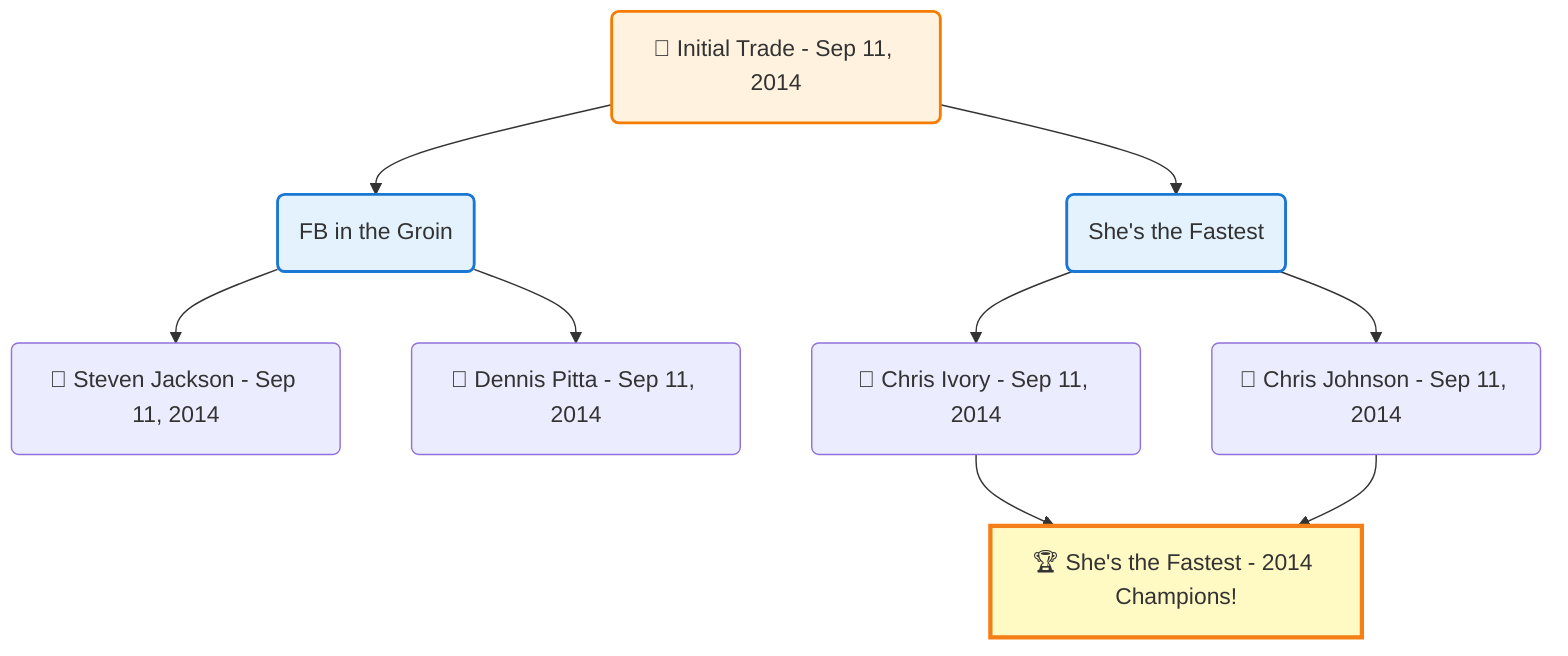 flowchart TD

    TRADE_MAIN("🔄 Initial Trade - Sep 11, 2014")
    TEAM_1("FB in the Groin")
    TEAM_2("She's the Fastest")
    NODE_6847b226-6b49-47e8-ae46-251d652cac9f("🔄 Steven Jackson - Sep 11, 2014")
    NODE_78000aa5-7db4-427d-b892-89e97d3e073e("🔄 Chris Ivory - Sep 11, 2014")
    CHAMP_4449259f-64af-44fd-9235-1facc0926234_2014["🏆 She's the Fastest - 2014 Champions!"]
    NODE_bbbd6bc0-635b-4955-8050-c4e4cf90a811("🔄 Dennis Pitta - Sep 11, 2014")
    NODE_aba64db3-8dc3-4d09-b5f4-f8eccefee73d("🔄 Chris Johnson - Sep 11, 2014")

    TRADE_MAIN --> TEAM_1
    TRADE_MAIN --> TEAM_2
    TEAM_1 --> NODE_6847b226-6b49-47e8-ae46-251d652cac9f
    TEAM_2 --> NODE_78000aa5-7db4-427d-b892-89e97d3e073e
    NODE_78000aa5-7db4-427d-b892-89e97d3e073e --> CHAMP_4449259f-64af-44fd-9235-1facc0926234_2014
    TEAM_1 --> NODE_bbbd6bc0-635b-4955-8050-c4e4cf90a811
    TEAM_2 --> NODE_aba64db3-8dc3-4d09-b5f4-f8eccefee73d
    NODE_aba64db3-8dc3-4d09-b5f4-f8eccefee73d --> CHAMP_4449259f-64af-44fd-9235-1facc0926234_2014

    %% Node styling
    classDef teamNode fill:#e3f2fd,stroke:#1976d2,stroke-width:2px
    classDef tradeNode fill:#fff3e0,stroke:#f57c00,stroke-width:2px
    classDef playerNode fill:#f3e5f5,stroke:#7b1fa2,stroke-width:1px
    classDef nonRootPlayerNode fill:#f5f5f5,stroke:#757575,stroke-width:1px
    classDef endNode fill:#ffebee,stroke:#c62828,stroke-width:2px
    classDef waiverNode fill:#e8f5e8,stroke:#388e3c,stroke-width:2px
    classDef championshipNode fill:#fff9c4,stroke:#f57f17,stroke-width:3px

    class TEAM_1,TEAM_2 teamNode
    class CHAMP_4449259f-64af-44fd-9235-1facc0926234_2014 championshipNode
    class TRADE_MAIN tradeNode